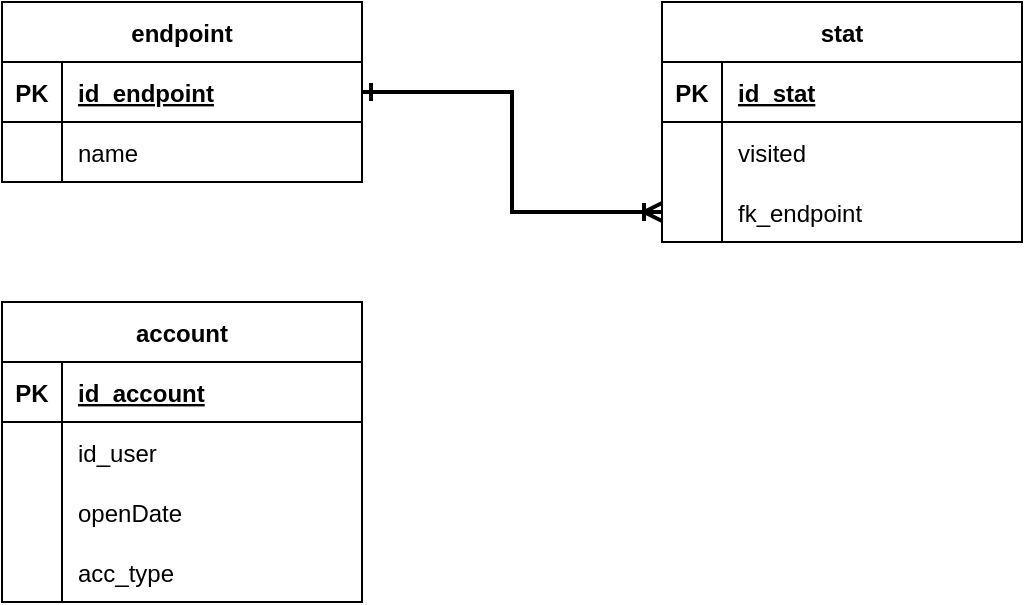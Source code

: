 <mxfile version="20.7.3"><diagram id="MrVJgG0boEN_5RBkuXI7" name="Page-1"><mxGraphModel dx="1434" dy="749" grid="1" gridSize="10" guides="1" tooltips="1" connect="1" arrows="1" fold="1" page="1" pageScale="1" pageWidth="850" pageHeight="1100" math="0" shadow="0"><root><mxCell id="0"/><mxCell id="1" parent="0"/><mxCell id="-ovDpYaP9zOGc5vQtA20-2" value="endpoint" style="shape=table;startSize=30;container=1;collapsible=1;childLayout=tableLayout;fixedRows=1;rowLines=0;fontStyle=1;align=center;resizeLast=1;" parent="1" vertex="1"><mxGeometry x="80" y="110" width="180" height="90" as="geometry"/></mxCell><mxCell id="-ovDpYaP9zOGc5vQtA20-3" value="" style="shape=tableRow;horizontal=0;startSize=0;swimlaneHead=0;swimlaneBody=0;fillColor=none;collapsible=0;dropTarget=0;points=[[0,0.5],[1,0.5]];portConstraint=eastwest;top=0;left=0;right=0;bottom=1;" parent="-ovDpYaP9zOGc5vQtA20-2" vertex="1"><mxGeometry y="30" width="180" height="30" as="geometry"/></mxCell><mxCell id="-ovDpYaP9zOGc5vQtA20-4" value="PK" style="shape=partialRectangle;connectable=0;fillColor=none;top=0;left=0;bottom=0;right=0;fontStyle=1;overflow=hidden;" parent="-ovDpYaP9zOGc5vQtA20-3" vertex="1"><mxGeometry width="30" height="30" as="geometry"><mxRectangle width="30" height="30" as="alternateBounds"/></mxGeometry></mxCell><mxCell id="-ovDpYaP9zOGc5vQtA20-5" value="id_endpoint" style="shape=partialRectangle;connectable=0;fillColor=none;top=0;left=0;bottom=0;right=0;align=left;spacingLeft=6;fontStyle=5;overflow=hidden;" parent="-ovDpYaP9zOGc5vQtA20-3" vertex="1"><mxGeometry x="30" width="150" height="30" as="geometry"><mxRectangle width="150" height="30" as="alternateBounds"/></mxGeometry></mxCell><mxCell id="-ovDpYaP9zOGc5vQtA20-6" value="" style="shape=tableRow;horizontal=0;startSize=0;swimlaneHead=0;swimlaneBody=0;fillColor=none;collapsible=0;dropTarget=0;points=[[0,0.5],[1,0.5]];portConstraint=eastwest;top=0;left=0;right=0;bottom=0;" parent="-ovDpYaP9zOGc5vQtA20-2" vertex="1"><mxGeometry y="60" width="180" height="30" as="geometry"/></mxCell><mxCell id="-ovDpYaP9zOGc5vQtA20-7" value="" style="shape=partialRectangle;connectable=0;fillColor=none;top=0;left=0;bottom=0;right=0;editable=1;overflow=hidden;" parent="-ovDpYaP9zOGc5vQtA20-6" vertex="1"><mxGeometry width="30" height="30" as="geometry"><mxRectangle width="30" height="30" as="alternateBounds"/></mxGeometry></mxCell><mxCell id="-ovDpYaP9zOGc5vQtA20-8" value="name" style="shape=partialRectangle;connectable=0;fillColor=none;top=0;left=0;bottom=0;right=0;align=left;spacingLeft=6;overflow=hidden;" parent="-ovDpYaP9zOGc5vQtA20-6" vertex="1"><mxGeometry x="30" width="150" height="30" as="geometry"><mxRectangle width="150" height="30" as="alternateBounds"/></mxGeometry></mxCell><mxCell id="-ovDpYaP9zOGc5vQtA20-15" value="stat" style="shape=table;startSize=30;container=1;collapsible=1;childLayout=tableLayout;fixedRows=1;rowLines=0;fontStyle=1;align=center;resizeLast=1;" parent="1" vertex="1"><mxGeometry x="410" y="110" width="180" height="120" as="geometry"/></mxCell><mxCell id="-ovDpYaP9zOGc5vQtA20-16" value="" style="shape=tableRow;horizontal=0;startSize=0;swimlaneHead=0;swimlaneBody=0;fillColor=none;collapsible=0;dropTarget=0;points=[[0,0.5],[1,0.5]];portConstraint=eastwest;top=0;left=0;right=0;bottom=1;" parent="-ovDpYaP9zOGc5vQtA20-15" vertex="1"><mxGeometry y="30" width="180" height="30" as="geometry"/></mxCell><mxCell id="-ovDpYaP9zOGc5vQtA20-17" value="PK" style="shape=partialRectangle;connectable=0;fillColor=none;top=0;left=0;bottom=0;right=0;fontStyle=1;overflow=hidden;" parent="-ovDpYaP9zOGc5vQtA20-16" vertex="1"><mxGeometry width="30" height="30" as="geometry"><mxRectangle width="30" height="30" as="alternateBounds"/></mxGeometry></mxCell><mxCell id="-ovDpYaP9zOGc5vQtA20-18" value="id_stat" style="shape=partialRectangle;connectable=0;fillColor=none;top=0;left=0;bottom=0;right=0;align=left;spacingLeft=6;fontStyle=5;overflow=hidden;" parent="-ovDpYaP9zOGc5vQtA20-16" vertex="1"><mxGeometry x="30" width="150" height="30" as="geometry"><mxRectangle width="150" height="30" as="alternateBounds"/></mxGeometry></mxCell><mxCell id="-ovDpYaP9zOGc5vQtA20-19" value="" style="shape=tableRow;horizontal=0;startSize=0;swimlaneHead=0;swimlaneBody=0;fillColor=none;collapsible=0;dropTarget=0;points=[[0,0.5],[1,0.5]];portConstraint=eastwest;top=0;left=0;right=0;bottom=0;" parent="-ovDpYaP9zOGc5vQtA20-15" vertex="1"><mxGeometry y="60" width="180" height="30" as="geometry"/></mxCell><mxCell id="-ovDpYaP9zOGc5vQtA20-20" value="" style="shape=partialRectangle;connectable=0;fillColor=none;top=0;left=0;bottom=0;right=0;editable=1;overflow=hidden;" parent="-ovDpYaP9zOGc5vQtA20-19" vertex="1"><mxGeometry width="30" height="30" as="geometry"><mxRectangle width="30" height="30" as="alternateBounds"/></mxGeometry></mxCell><mxCell id="-ovDpYaP9zOGc5vQtA20-21" value="visited" style="shape=partialRectangle;connectable=0;fillColor=none;top=0;left=0;bottom=0;right=0;align=left;spacingLeft=6;overflow=hidden;" parent="-ovDpYaP9zOGc5vQtA20-19" vertex="1"><mxGeometry x="30" width="150" height="30" as="geometry"><mxRectangle width="150" height="30" as="alternateBounds"/></mxGeometry></mxCell><mxCell id="-ovDpYaP9zOGc5vQtA20-22" value="" style="shape=tableRow;horizontal=0;startSize=0;swimlaneHead=0;swimlaneBody=0;fillColor=none;collapsible=0;dropTarget=0;points=[[0,0.5],[1,0.5]];portConstraint=eastwest;top=0;left=0;right=0;bottom=0;" parent="-ovDpYaP9zOGc5vQtA20-15" vertex="1"><mxGeometry y="90" width="180" height="30" as="geometry"/></mxCell><mxCell id="-ovDpYaP9zOGc5vQtA20-23" value="" style="shape=partialRectangle;connectable=0;fillColor=none;top=0;left=0;bottom=0;right=0;editable=1;overflow=hidden;" parent="-ovDpYaP9zOGc5vQtA20-22" vertex="1"><mxGeometry width="30" height="30" as="geometry"><mxRectangle width="30" height="30" as="alternateBounds"/></mxGeometry></mxCell><mxCell id="-ovDpYaP9zOGc5vQtA20-24" value="fk_endpoint" style="shape=partialRectangle;connectable=0;fillColor=none;top=0;left=0;bottom=0;right=0;align=left;spacingLeft=6;overflow=hidden;" parent="-ovDpYaP9zOGc5vQtA20-22" vertex="1"><mxGeometry x="30" width="150" height="30" as="geometry"><mxRectangle width="150" height="30" as="alternateBounds"/></mxGeometry></mxCell><mxCell id="-ovDpYaP9zOGc5vQtA20-29" style="edgeStyle=orthogonalEdgeStyle;rounded=0;orthogonalLoop=1;jettySize=auto;html=1;entryX=0;entryY=0.5;entryDx=0;entryDy=0;endArrow=ERoneToMany;endFill=0;startArrow=ERone;startFill=0;strokeWidth=2;" parent="1" source="-ovDpYaP9zOGc5vQtA20-3" target="-ovDpYaP9zOGc5vQtA20-22" edge="1"><mxGeometry relative="1" as="geometry"/></mxCell><mxCell id="-ovDpYaP9zOGc5vQtA20-30" value="account" style="shape=table;startSize=30;container=1;collapsible=1;childLayout=tableLayout;fixedRows=1;rowLines=0;fontStyle=1;align=center;resizeLast=1;" parent="1" vertex="1"><mxGeometry x="80" y="260" width="180" height="150" as="geometry"/></mxCell><mxCell id="-ovDpYaP9zOGc5vQtA20-31" value="" style="shape=tableRow;horizontal=0;startSize=0;swimlaneHead=0;swimlaneBody=0;fillColor=none;collapsible=0;dropTarget=0;points=[[0,0.5],[1,0.5]];portConstraint=eastwest;top=0;left=0;right=0;bottom=1;" parent="-ovDpYaP9zOGc5vQtA20-30" vertex="1"><mxGeometry y="30" width="180" height="30" as="geometry"/></mxCell><mxCell id="-ovDpYaP9zOGc5vQtA20-32" value="PK" style="shape=partialRectangle;connectable=0;fillColor=none;top=0;left=0;bottom=0;right=0;fontStyle=1;overflow=hidden;" parent="-ovDpYaP9zOGc5vQtA20-31" vertex="1"><mxGeometry width="30" height="30" as="geometry"><mxRectangle width="30" height="30" as="alternateBounds"/></mxGeometry></mxCell><mxCell id="-ovDpYaP9zOGc5vQtA20-33" value="id_account" style="shape=partialRectangle;connectable=0;fillColor=none;top=0;left=0;bottom=0;right=0;align=left;spacingLeft=6;fontStyle=5;overflow=hidden;" parent="-ovDpYaP9zOGc5vQtA20-31" vertex="1"><mxGeometry x="30" width="150" height="30" as="geometry"><mxRectangle width="150" height="30" as="alternateBounds"/></mxGeometry></mxCell><mxCell id="-ovDpYaP9zOGc5vQtA20-34" value="" style="shape=tableRow;horizontal=0;startSize=0;swimlaneHead=0;swimlaneBody=0;fillColor=none;collapsible=0;dropTarget=0;points=[[0,0.5],[1,0.5]];portConstraint=eastwest;top=0;left=0;right=0;bottom=0;" parent="-ovDpYaP9zOGc5vQtA20-30" vertex="1"><mxGeometry y="60" width="180" height="30" as="geometry"/></mxCell><mxCell id="-ovDpYaP9zOGc5vQtA20-35" value="" style="shape=partialRectangle;connectable=0;fillColor=none;top=0;left=0;bottom=0;right=0;editable=1;overflow=hidden;" parent="-ovDpYaP9zOGc5vQtA20-34" vertex="1"><mxGeometry width="30" height="30" as="geometry"><mxRectangle width="30" height="30" as="alternateBounds"/></mxGeometry></mxCell><mxCell id="-ovDpYaP9zOGc5vQtA20-36" value="id_user" style="shape=partialRectangle;connectable=0;fillColor=none;top=0;left=0;bottom=0;right=0;align=left;spacingLeft=6;overflow=hidden;" parent="-ovDpYaP9zOGc5vQtA20-34" vertex="1"><mxGeometry x="30" width="150" height="30" as="geometry"><mxRectangle width="150" height="30" as="alternateBounds"/></mxGeometry></mxCell><mxCell id="-ovDpYaP9zOGc5vQtA20-40" value="" style="shape=tableRow;horizontal=0;startSize=0;swimlaneHead=0;swimlaneBody=0;fillColor=none;collapsible=0;dropTarget=0;points=[[0,0.5],[1,0.5]];portConstraint=eastwest;top=0;left=0;right=0;bottom=0;" parent="-ovDpYaP9zOGc5vQtA20-30" vertex="1"><mxGeometry y="90" width="180" height="30" as="geometry"/></mxCell><mxCell id="-ovDpYaP9zOGc5vQtA20-41" value="" style="shape=partialRectangle;connectable=0;fillColor=none;top=0;left=0;bottom=0;right=0;editable=1;overflow=hidden;" parent="-ovDpYaP9zOGc5vQtA20-40" vertex="1"><mxGeometry width="30" height="30" as="geometry"><mxRectangle width="30" height="30" as="alternateBounds"/></mxGeometry></mxCell><mxCell id="-ovDpYaP9zOGc5vQtA20-42" value="openDate" style="shape=partialRectangle;connectable=0;fillColor=none;top=0;left=0;bottom=0;right=0;align=left;spacingLeft=6;overflow=hidden;" parent="-ovDpYaP9zOGc5vQtA20-40" vertex="1"><mxGeometry x="30" width="150" height="30" as="geometry"><mxRectangle width="150" height="30" as="alternateBounds"/></mxGeometry></mxCell><mxCell id="-ovDpYaP9zOGc5vQtA20-43" value="" style="shape=tableRow;horizontal=0;startSize=0;swimlaneHead=0;swimlaneBody=0;fillColor=none;collapsible=0;dropTarget=0;points=[[0,0.5],[1,0.5]];portConstraint=eastwest;top=0;left=0;right=0;bottom=0;" parent="-ovDpYaP9zOGc5vQtA20-30" vertex="1"><mxGeometry y="120" width="180" height="30" as="geometry"/></mxCell><mxCell id="-ovDpYaP9zOGc5vQtA20-44" value="" style="shape=partialRectangle;connectable=0;fillColor=none;top=0;left=0;bottom=0;right=0;editable=1;overflow=hidden;" parent="-ovDpYaP9zOGc5vQtA20-43" vertex="1"><mxGeometry width="30" height="30" as="geometry"><mxRectangle width="30" height="30" as="alternateBounds"/></mxGeometry></mxCell><mxCell id="-ovDpYaP9zOGc5vQtA20-45" value="acc_type" style="shape=partialRectangle;connectable=0;fillColor=none;top=0;left=0;bottom=0;right=0;align=left;spacingLeft=6;overflow=hidden;" parent="-ovDpYaP9zOGc5vQtA20-43" vertex="1"><mxGeometry x="30" width="150" height="30" as="geometry"><mxRectangle width="150" height="30" as="alternateBounds"/></mxGeometry></mxCell></root></mxGraphModel></diagram></mxfile>